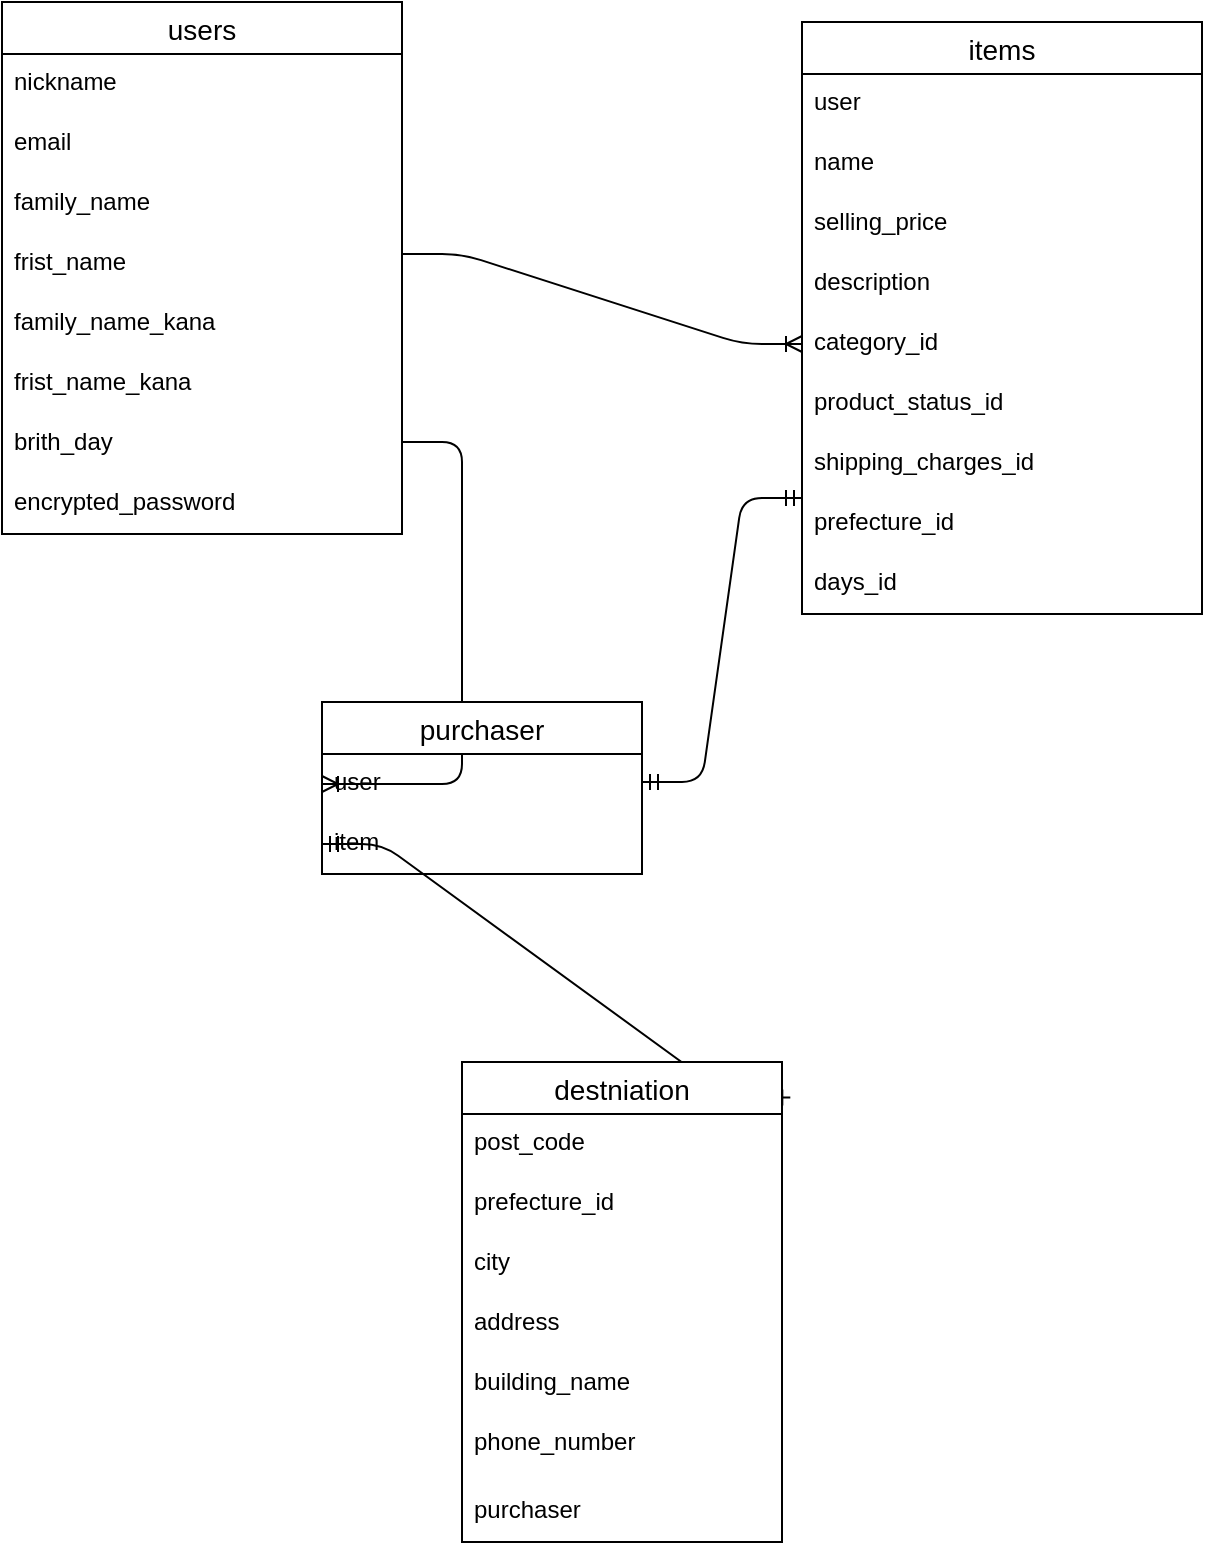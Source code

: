 <mxfile version="13.6.5">
    <diagram id="Zett4BE1xxPJLdDlzhzI" name="ページ1">
        <mxGraphModel dx="481" dy="859" grid="1" gridSize="10" guides="1" tooltips="1" connect="1" arrows="1" fold="1" page="1" pageScale="1" pageWidth="827" pageHeight="1169" math="0" shadow="0">
            <root>
                <mxCell id="0"/>
                <mxCell id="1" parent="0"/>
                <mxCell id="300" value="users" style="swimlane;fontStyle=0;childLayout=stackLayout;horizontal=1;startSize=26;horizontalStack=0;resizeParent=1;resizeParentMax=0;resizeLast=0;collapsible=1;marginBottom=0;align=center;fontSize=14;" parent="1" vertex="1">
                    <mxGeometry x="50" y="90" width="200" height="266" as="geometry"/>
                </mxCell>
                <mxCell id="301" value="nickname" style="text;strokeColor=none;fillColor=none;spacingLeft=4;spacingRight=4;overflow=hidden;rotatable=0;points=[[0,0.5],[1,0.5]];portConstraint=eastwest;fontSize=12;" parent="300" vertex="1">
                    <mxGeometry y="26" width="200" height="30" as="geometry"/>
                </mxCell>
                <mxCell id="302" value="email" style="text;strokeColor=none;fillColor=none;spacingLeft=4;spacingRight=4;overflow=hidden;rotatable=0;points=[[0,0.5],[1,0.5]];portConstraint=eastwest;fontSize=12;" parent="300" vertex="1">
                    <mxGeometry y="56" width="200" height="30" as="geometry"/>
                </mxCell>
                <mxCell id="303" value="family_name" style="text;strokeColor=none;fillColor=none;spacingLeft=4;spacingRight=4;overflow=hidden;rotatable=0;points=[[0,0.5],[1,0.5]];portConstraint=eastwest;fontSize=12;" parent="300" vertex="1">
                    <mxGeometry y="86" width="200" height="30" as="geometry"/>
                </mxCell>
                <mxCell id="304" value="frist_name" style="text;strokeColor=none;fillColor=none;spacingLeft=4;spacingRight=4;overflow=hidden;rotatable=0;points=[[0,0.5],[1,0.5]];portConstraint=eastwest;fontSize=12;" vertex="1" parent="300">
                    <mxGeometry y="116" width="200" height="30" as="geometry"/>
                </mxCell>
                <mxCell id="305" value="family_name_kana" style="text;strokeColor=none;fillColor=none;spacingLeft=4;spacingRight=4;overflow=hidden;rotatable=0;points=[[0,0.5],[1,0.5]];portConstraint=eastwest;fontSize=12;" vertex="1" parent="300">
                    <mxGeometry y="146" width="200" height="30" as="geometry"/>
                </mxCell>
                <mxCell id="306" value="frist_name_kana" style="text;strokeColor=none;fillColor=none;spacingLeft=4;spacingRight=4;overflow=hidden;rotatable=0;points=[[0,0.5],[1,0.5]];portConstraint=eastwest;fontSize=12;" vertex="1" parent="300">
                    <mxGeometry y="176" width="200" height="30" as="geometry"/>
                </mxCell>
                <mxCell id="307" value="brith_day" style="text;strokeColor=none;fillColor=none;spacingLeft=4;spacingRight=4;overflow=hidden;rotatable=0;points=[[0,0.5],[1,0.5]];portConstraint=eastwest;fontSize=12;" vertex="1" parent="300">
                    <mxGeometry y="206" width="200" height="30" as="geometry"/>
                </mxCell>
                <mxCell id="308" value="encrypted_password" style="text;strokeColor=none;fillColor=none;spacingLeft=4;spacingRight=4;overflow=hidden;rotatable=0;points=[[0,0.5],[1,0.5]];portConstraint=eastwest;fontSize=12;" vertex="1" parent="300">
                    <mxGeometry y="236" width="200" height="30" as="geometry"/>
                </mxCell>
                <mxCell id="337" value="" style="edgeStyle=entityRelationEdgeStyle;fontSize=12;html=1;endArrow=ERoneToMany;entryX=0;entryY=0.5;entryDx=0;entryDy=0;" edge="1" parent="1" target="314">
                    <mxGeometry width="100" height="100" relative="1" as="geometry">
                        <mxPoint x="250" y="216" as="sourcePoint"/>
                        <mxPoint x="440" y="260" as="targetPoint"/>
                    </mxGeometry>
                </mxCell>
                <mxCell id="309" value="items" style="swimlane;fontStyle=0;childLayout=stackLayout;horizontal=1;startSize=26;horizontalStack=0;resizeParent=1;resizeParentMax=0;resizeLast=0;collapsible=1;marginBottom=0;align=center;fontSize=14;" vertex="1" parent="1">
                    <mxGeometry x="450" y="100" width="200" height="296" as="geometry"/>
                </mxCell>
                <mxCell id="310" value="user" style="text;strokeColor=none;fillColor=none;spacingLeft=4;spacingRight=4;overflow=hidden;rotatable=0;points=[[0,0.5],[1,0.5]];portConstraint=eastwest;fontSize=12;" vertex="1" parent="309">
                    <mxGeometry y="26" width="200" height="30" as="geometry"/>
                </mxCell>
                <mxCell id="311" value="name" style="text;strokeColor=none;fillColor=none;spacingLeft=4;spacingRight=4;overflow=hidden;rotatable=0;points=[[0,0.5],[1,0.5]];portConstraint=eastwest;fontSize=12;" vertex="1" parent="309">
                    <mxGeometry y="56" width="200" height="30" as="geometry"/>
                </mxCell>
                <mxCell id="312" value="selling_price" style="text;strokeColor=none;fillColor=none;spacingLeft=4;spacingRight=4;overflow=hidden;rotatable=0;points=[[0,0.5],[1,0.5]];portConstraint=eastwest;fontSize=12;" vertex="1" parent="309">
                    <mxGeometry y="86" width="200" height="30" as="geometry"/>
                </mxCell>
                <mxCell id="313" value="description" style="text;strokeColor=none;fillColor=none;spacingLeft=4;spacingRight=4;overflow=hidden;rotatable=0;points=[[0,0.5],[1,0.5]];portConstraint=eastwest;fontSize=12;" vertex="1" parent="309">
                    <mxGeometry y="116" width="200" height="30" as="geometry"/>
                </mxCell>
                <mxCell id="314" value="category_id" style="text;strokeColor=none;fillColor=none;spacingLeft=4;spacingRight=4;overflow=hidden;rotatable=0;points=[[0,0.5],[1,0.5]];portConstraint=eastwest;fontSize=12;" vertex="1" parent="309">
                    <mxGeometry y="146" width="200" height="30" as="geometry"/>
                </mxCell>
                <mxCell id="315" value="product_status_id" style="text;strokeColor=none;fillColor=none;spacingLeft=4;spacingRight=4;overflow=hidden;rotatable=0;points=[[0,0.5],[1,0.5]];portConstraint=eastwest;fontSize=12;" vertex="1" parent="309">
                    <mxGeometry y="176" width="200" height="30" as="geometry"/>
                </mxCell>
                <mxCell id="316" value="shipping_charges_id" style="text;strokeColor=none;fillColor=none;spacingLeft=4;spacingRight=4;overflow=hidden;rotatable=0;points=[[0,0.5],[1,0.5]];portConstraint=eastwest;fontSize=12;" vertex="1" parent="309">
                    <mxGeometry y="206" width="200" height="30" as="geometry"/>
                </mxCell>
                <mxCell id="317" value="prefecture_id" style="text;strokeColor=none;fillColor=none;spacingLeft=4;spacingRight=4;overflow=hidden;rotatable=0;points=[[0,0.5],[1,0.5]];portConstraint=eastwest;fontSize=12;" vertex="1" parent="309">
                    <mxGeometry y="236" width="200" height="30" as="geometry"/>
                </mxCell>
                <mxCell id="318" value="days_id" style="text;strokeColor=none;fillColor=none;spacingLeft=4;spacingRight=4;overflow=hidden;rotatable=0;points=[[0,0.5],[1,0.5]];portConstraint=eastwest;fontSize=12;" vertex="1" parent="309">
                    <mxGeometry y="266" width="200" height="30" as="geometry"/>
                </mxCell>
                <mxCell id="339" value="" style="edgeStyle=entityRelationEdgeStyle;fontSize=12;html=1;endArrow=ERoneToMany;entryX=0;entryY=0.5;entryDx=0;entryDy=0;" edge="1" parent="1" target="330">
                    <mxGeometry width="100" height="100" relative="1" as="geometry">
                        <mxPoint x="250" y="310" as="sourcePoint"/>
                        <mxPoint x="450" y="355" as="targetPoint"/>
                    </mxGeometry>
                </mxCell>
                <mxCell id="340" value="" style="edgeStyle=entityRelationEdgeStyle;fontSize=12;html=1;endArrow=ERmandOne;startArrow=ERmandOne;exitX=1.026;exitY=0.074;exitDx=0;exitDy=0;exitPerimeter=0;entryX=0;entryY=0.5;entryDx=0;entryDy=0;" edge="1" parent="1" source="319" target="331">
                    <mxGeometry width="100" height="100" relative="1" as="geometry">
                        <mxPoint x="450" y="640" as="sourcePoint"/>
                        <mxPoint x="450" y="520" as="targetPoint"/>
                    </mxGeometry>
                </mxCell>
                <mxCell id="319" value="destniation" style="swimlane;fontStyle=0;childLayout=stackLayout;horizontal=1;startSize=26;horizontalStack=0;resizeParent=1;resizeParentMax=0;resizeLast=0;collapsible=1;marginBottom=0;align=center;fontSize=14;" vertex="1" parent="1">
                    <mxGeometry x="280" y="620" width="160" height="240" as="geometry"/>
                </mxCell>
                <mxCell id="320" value="post_code" style="text;strokeColor=none;fillColor=none;spacingLeft=4;spacingRight=4;overflow=hidden;rotatable=0;points=[[0,0.5],[1,0.5]];portConstraint=eastwest;fontSize=12;" vertex="1" parent="319">
                    <mxGeometry y="26" width="160" height="30" as="geometry"/>
                </mxCell>
                <mxCell id="321" value="prefecture_id" style="text;strokeColor=none;fillColor=none;spacingLeft=4;spacingRight=4;overflow=hidden;rotatable=0;points=[[0,0.5],[1,0.5]];portConstraint=eastwest;fontSize=12;" vertex="1" parent="319">
                    <mxGeometry y="56" width="160" height="30" as="geometry"/>
                </mxCell>
                <mxCell id="322" value="city" style="text;strokeColor=none;fillColor=none;spacingLeft=4;spacingRight=4;overflow=hidden;rotatable=0;points=[[0,0.5],[1,0.5]];portConstraint=eastwest;fontSize=12;" vertex="1" parent="319">
                    <mxGeometry y="86" width="160" height="30" as="geometry"/>
                </mxCell>
                <mxCell id="323" value="address" style="text;strokeColor=none;fillColor=none;spacingLeft=4;spacingRight=4;overflow=hidden;rotatable=0;points=[[0,0.5],[1,0.5]];portConstraint=eastwest;fontSize=12;" vertex="1" parent="319">
                    <mxGeometry y="116" width="160" height="30" as="geometry"/>
                </mxCell>
                <mxCell id="324" value="building_name" style="text;strokeColor=none;fillColor=none;spacingLeft=4;spacingRight=4;overflow=hidden;rotatable=0;points=[[0,0.5],[1,0.5]];portConstraint=eastwest;fontSize=12;" vertex="1" parent="319">
                    <mxGeometry y="146" width="160" height="30" as="geometry"/>
                </mxCell>
                <mxCell id="325" value="phone_number" style="text;strokeColor=none;fillColor=none;spacingLeft=4;spacingRight=4;overflow=hidden;rotatable=0;points=[[0,0.5],[1,0.5]];portConstraint=eastwest;fontSize=12;" vertex="1" parent="319">
                    <mxGeometry y="176" width="160" height="34" as="geometry"/>
                </mxCell>
                <mxCell id="326" value="purchaser" style="text;strokeColor=none;fillColor=none;spacingLeft=4;spacingRight=4;overflow=hidden;rotatable=0;points=[[0,0.5],[1,0.5]];portConstraint=eastwest;fontSize=12;" vertex="1" parent="319">
                    <mxGeometry y="210" width="160" height="30" as="geometry"/>
                </mxCell>
                <mxCell id="341" value="" style="edgeStyle=entityRelationEdgeStyle;fontSize=12;html=1;endArrow=ERmandOne;startArrow=ERmandOne;" edge="1" parent="1">
                    <mxGeometry width="100" height="100" relative="1" as="geometry">
                        <mxPoint x="370" y="480" as="sourcePoint"/>
                        <mxPoint x="450" y="338" as="targetPoint"/>
                    </mxGeometry>
                </mxCell>
                <mxCell id="329" value="purchaser" style="swimlane;fontStyle=0;childLayout=stackLayout;horizontal=1;startSize=26;horizontalStack=0;resizeParent=1;resizeParentMax=0;resizeLast=0;collapsible=1;marginBottom=0;align=center;fontSize=14;" vertex="1" parent="1">
                    <mxGeometry x="210" y="440" width="160" height="86" as="geometry"/>
                </mxCell>
                <mxCell id="330" value="user" style="text;strokeColor=none;fillColor=none;spacingLeft=4;spacingRight=4;overflow=hidden;rotatable=0;points=[[0,0.5],[1,0.5]];portConstraint=eastwest;fontSize=12;" vertex="1" parent="329">
                    <mxGeometry y="26" width="160" height="30" as="geometry"/>
                </mxCell>
                <mxCell id="331" value="item" style="text;strokeColor=none;fillColor=none;spacingLeft=4;spacingRight=4;overflow=hidden;rotatable=0;points=[[0,0.5],[1,0.5]];portConstraint=eastwest;fontSize=12;" vertex="1" parent="329">
                    <mxGeometry y="56" width="160" height="30" as="geometry"/>
                </mxCell>
            </root>
        </mxGraphModel>
    </diagram>
</mxfile>